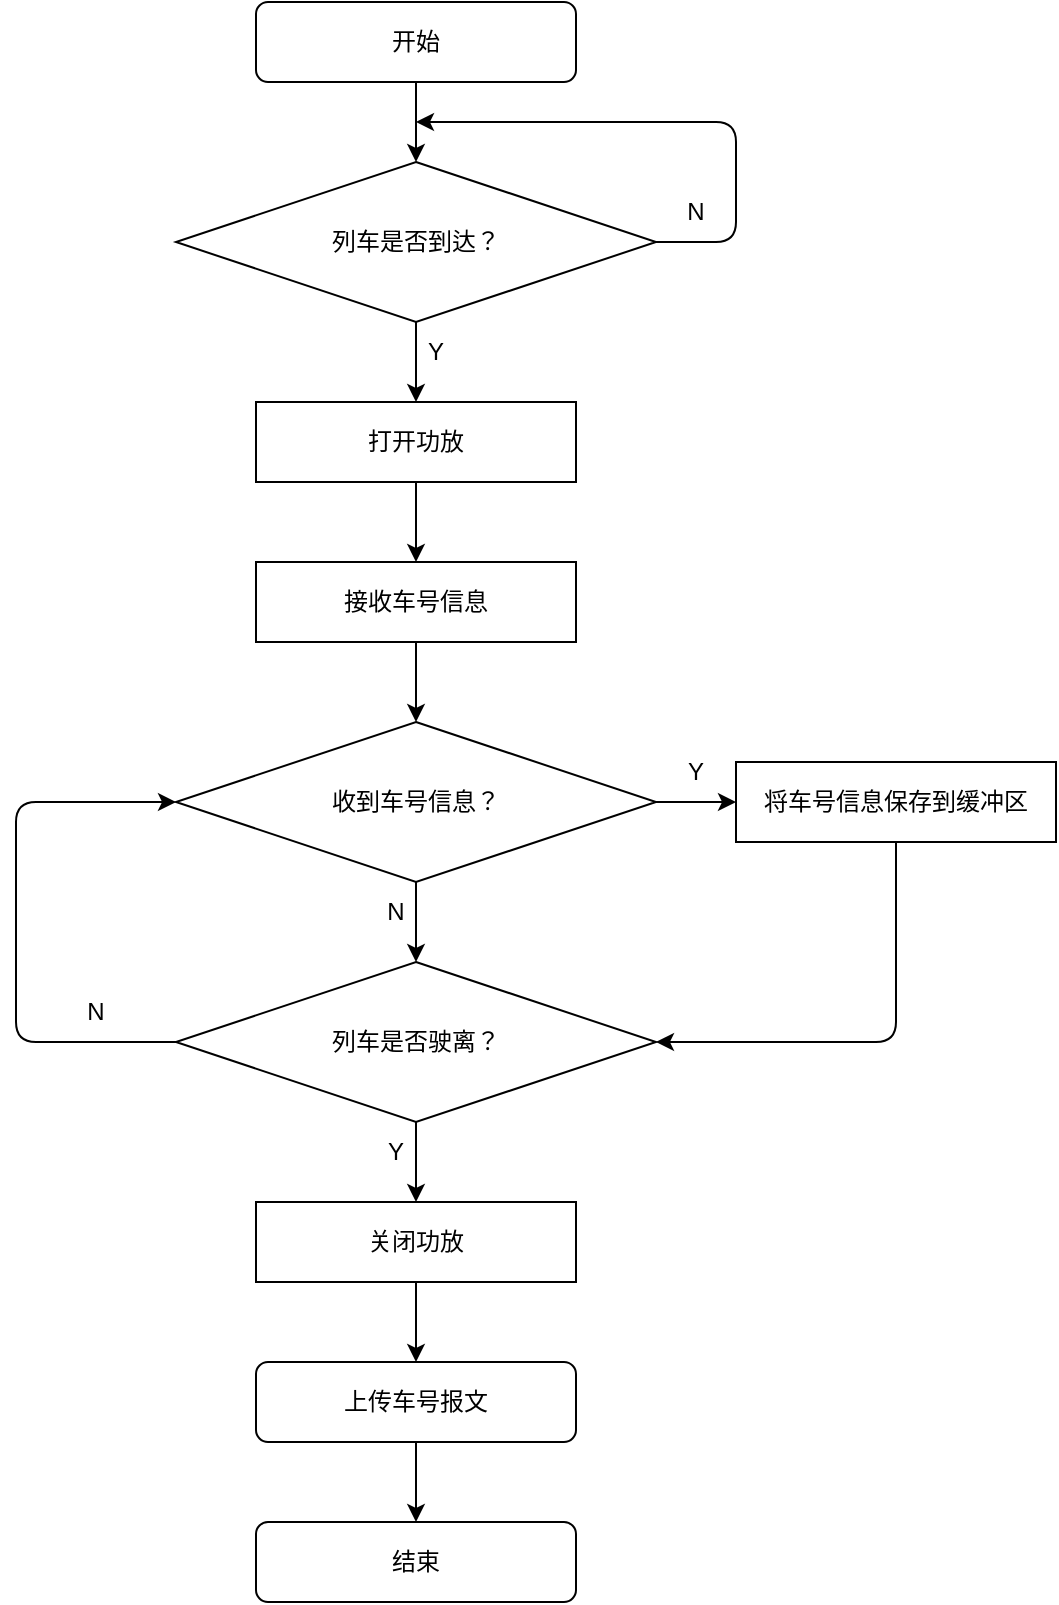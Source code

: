 <mxfile>
    <diagram id="69MzIA3v5r1ZwzmeeRJY" name="第 1 页">
        <mxGraphModel dx="923" dy="827" grid="1" gridSize="10" guides="1" tooltips="1" connect="1" arrows="1" fold="1" page="1" pageScale="1" pageWidth="1169" pageHeight="827" math="0" shadow="0">
            <root>
                <mxCell id="0"/>
                <mxCell id="1" parent="0"/>
                <mxCell id="32" value="开始" style="rounded=1;whiteSpace=wrap;html=1;" parent="1" vertex="1">
                    <mxGeometry x="200" y="40" width="160" height="40" as="geometry"/>
                </mxCell>
                <mxCell id="37" value="" style="endArrow=classic;html=1;exitX=0.5;exitY=1;exitDx=0;exitDy=0;" parent="1" source="32" edge="1">
                    <mxGeometry width="50" height="50" relative="1" as="geometry">
                        <mxPoint x="440" y="450" as="sourcePoint"/>
                        <mxPoint x="280" y="120" as="targetPoint"/>
                    </mxGeometry>
                </mxCell>
                <mxCell id="50" style="edgeStyle=none;html=1;exitX=0.5;exitY=1;exitDx=0;exitDy=0;entryX=0.5;entryY=0;entryDx=0;entryDy=0;" parent="1" source="41" target="42" edge="1">
                    <mxGeometry relative="1" as="geometry"/>
                </mxCell>
                <mxCell id="57" style="edgeStyle=none;html=1;exitX=1;exitY=0.5;exitDx=0;exitDy=0;" parent="1" source="41" edge="1">
                    <mxGeometry relative="1" as="geometry">
                        <mxPoint x="280" y="100" as="targetPoint"/>
                        <Array as="points">
                            <mxPoint x="440" y="160"/>
                            <mxPoint x="440" y="100"/>
                        </Array>
                    </mxGeometry>
                </mxCell>
                <mxCell id="41" value="列车是否到达？" style="rhombus;whiteSpace=wrap;html=1;" parent="1" vertex="1">
                    <mxGeometry x="160" y="120" width="240" height="80" as="geometry"/>
                </mxCell>
                <mxCell id="51" style="edgeStyle=none;html=1;entryX=0.5;entryY=0;entryDx=0;entryDy=0;" parent="1" source="42" target="43" edge="1">
                    <mxGeometry relative="1" as="geometry"/>
                </mxCell>
                <mxCell id="42" value="打开功放" style="rounded=0;whiteSpace=wrap;html=1;" parent="1" vertex="1">
                    <mxGeometry x="200" y="240" width="160" height="40" as="geometry"/>
                </mxCell>
                <mxCell id="52" style="edgeStyle=none;html=1;entryX=0.5;entryY=0;entryDx=0;entryDy=0;" parent="1" source="43" target="44" edge="1">
                    <mxGeometry relative="1" as="geometry"/>
                </mxCell>
                <mxCell id="43" value="接收车号信息" style="rounded=0;whiteSpace=wrap;html=1;" parent="1" vertex="1">
                    <mxGeometry x="200" y="320" width="160" height="40" as="geometry"/>
                </mxCell>
                <mxCell id="53" style="edgeStyle=none;html=1;entryX=0.5;entryY=0;entryDx=0;entryDy=0;" parent="1" source="44" edge="1">
                    <mxGeometry relative="1" as="geometry">
                        <mxPoint x="280" y="520" as="targetPoint"/>
                    </mxGeometry>
                </mxCell>
                <mxCell id="61" style="edgeStyle=none;html=1;entryX=0;entryY=0.5;entryDx=0;entryDy=0;" parent="1" source="44" target="60" edge="1">
                    <mxGeometry relative="1" as="geometry"/>
                </mxCell>
                <mxCell id="44" value="收到车号信息？" style="rhombus;whiteSpace=wrap;html=1;" parent="1" vertex="1">
                    <mxGeometry x="160" y="400" width="240" height="80" as="geometry"/>
                </mxCell>
                <mxCell id="55" style="edgeStyle=none;html=1;entryX=0.5;entryY=0;entryDx=0;entryDy=0;" parent="1" source="47" target="48" edge="1">
                    <mxGeometry relative="1" as="geometry"/>
                </mxCell>
                <mxCell id="71" style="edgeStyle=none;html=1;entryX=0;entryY=0.5;entryDx=0;entryDy=0;" parent="1" source="47" edge="1" target="44">
                    <mxGeometry relative="1" as="geometry">
                        <mxPoint x="280" y="380" as="targetPoint"/>
                        <Array as="points">
                            <mxPoint x="80" y="560"/>
                            <mxPoint x="80" y="440"/>
                        </Array>
                    </mxGeometry>
                </mxCell>
                <mxCell id="47" value="列车是否驶离？" style="rhombus;whiteSpace=wrap;html=1;" parent="1" vertex="1">
                    <mxGeometry x="160" y="520" width="240" height="80" as="geometry"/>
                </mxCell>
                <mxCell id="56" style="edgeStyle=none;html=1;entryX=0.5;entryY=0;entryDx=0;entryDy=0;" parent="1" source="48" target="74" edge="1">
                    <mxGeometry relative="1" as="geometry"/>
                </mxCell>
                <mxCell id="48" value="关闭功放" style="rounded=0;whiteSpace=wrap;html=1;" parent="1" vertex="1">
                    <mxGeometry x="200" y="640" width="160" height="40" as="geometry"/>
                </mxCell>
                <mxCell id="49" value="结束" style="rounded=1;whiteSpace=wrap;html=1;" parent="1" vertex="1">
                    <mxGeometry x="200" y="800" width="160" height="40" as="geometry"/>
                </mxCell>
                <mxCell id="58" value="Y" style="text;html=1;strokeColor=none;fillColor=none;align=center;verticalAlign=middle;whiteSpace=wrap;rounded=0;" parent="1" vertex="1">
                    <mxGeometry x="260" y="200" width="60" height="30" as="geometry"/>
                </mxCell>
                <mxCell id="59" value="N" style="text;html=1;strokeColor=none;fillColor=none;align=center;verticalAlign=middle;whiteSpace=wrap;rounded=0;" parent="1" vertex="1">
                    <mxGeometry x="390" y="130" width="60" height="30" as="geometry"/>
                </mxCell>
                <mxCell id="62" style="edgeStyle=none;html=1;exitX=0.5;exitY=1;exitDx=0;exitDy=0;entryX=1;entryY=0.5;entryDx=0;entryDy=0;" parent="1" source="60" edge="1" target="47">
                    <mxGeometry relative="1" as="geometry">
                        <mxPoint x="280" y="500" as="targetPoint"/>
                        <Array as="points">
                            <mxPoint x="520" y="560"/>
                        </Array>
                    </mxGeometry>
                </mxCell>
                <mxCell id="60" value="将车号信息保存到缓冲区" style="rounded=0;whiteSpace=wrap;html=1;" parent="1" vertex="1">
                    <mxGeometry x="440" y="420" width="160" height="40" as="geometry"/>
                </mxCell>
                <mxCell id="63" value="Y" style="text;html=1;strokeColor=none;fillColor=none;align=center;verticalAlign=middle;whiteSpace=wrap;rounded=0;" parent="1" vertex="1">
                    <mxGeometry x="390" y="410" width="60" height="30" as="geometry"/>
                </mxCell>
                <mxCell id="64" value="N" style="text;html=1;strokeColor=none;fillColor=none;align=center;verticalAlign=middle;whiteSpace=wrap;rounded=0;" parent="1" vertex="1">
                    <mxGeometry x="240" y="480" width="60" height="30" as="geometry"/>
                </mxCell>
                <mxCell id="72" value="Y" style="text;html=1;strokeColor=none;fillColor=none;align=center;verticalAlign=middle;whiteSpace=wrap;rounded=0;" parent="1" vertex="1">
                    <mxGeometry x="240" y="600" width="60" height="30" as="geometry"/>
                </mxCell>
                <mxCell id="73" value="N" style="text;html=1;strokeColor=none;fillColor=none;align=center;verticalAlign=middle;whiteSpace=wrap;rounded=0;" parent="1" vertex="1">
                    <mxGeometry x="90" y="530" width="60" height="30" as="geometry"/>
                </mxCell>
                <mxCell id="75" style="edgeStyle=none;html=1;entryX=0.5;entryY=0;entryDx=0;entryDy=0;" edge="1" parent="1" source="74" target="49">
                    <mxGeometry relative="1" as="geometry"/>
                </mxCell>
                <mxCell id="74" value="上传车号报文" style="rounded=1;whiteSpace=wrap;html=1;" vertex="1" parent="1">
                    <mxGeometry x="200" y="720" width="160" height="40" as="geometry"/>
                </mxCell>
            </root>
        </mxGraphModel>
    </diagram>
</mxfile>